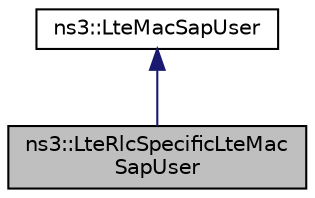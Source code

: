 digraph "ns3::LteRlcSpecificLteMacSapUser"
{
 // LATEX_PDF_SIZE
  edge [fontname="Helvetica",fontsize="10",labelfontname="Helvetica",labelfontsize="10"];
  node [fontname="Helvetica",fontsize="10",shape=record];
  Node1 [label="ns3::LteRlcSpecificLteMac\lSapUser",height=0.2,width=0.4,color="black", fillcolor="grey75", style="filled", fontcolor="black",tooltip="LteRlcSpecificLteMacSapUser class."];
  Node2 -> Node1 [dir="back",color="midnightblue",fontsize="10",style="solid",fontname="Helvetica"];
  Node2 [label="ns3::LteMacSapUser",height=0.2,width=0.4,color="black", fillcolor="white", style="filled",URL="$classns3_1_1_lte_mac_sap_user.html",tooltip="Service Access Point (SAP) offered by the MAC to the RLC See Femto Forum MAC Scheduler Interface Spec..."];
}
